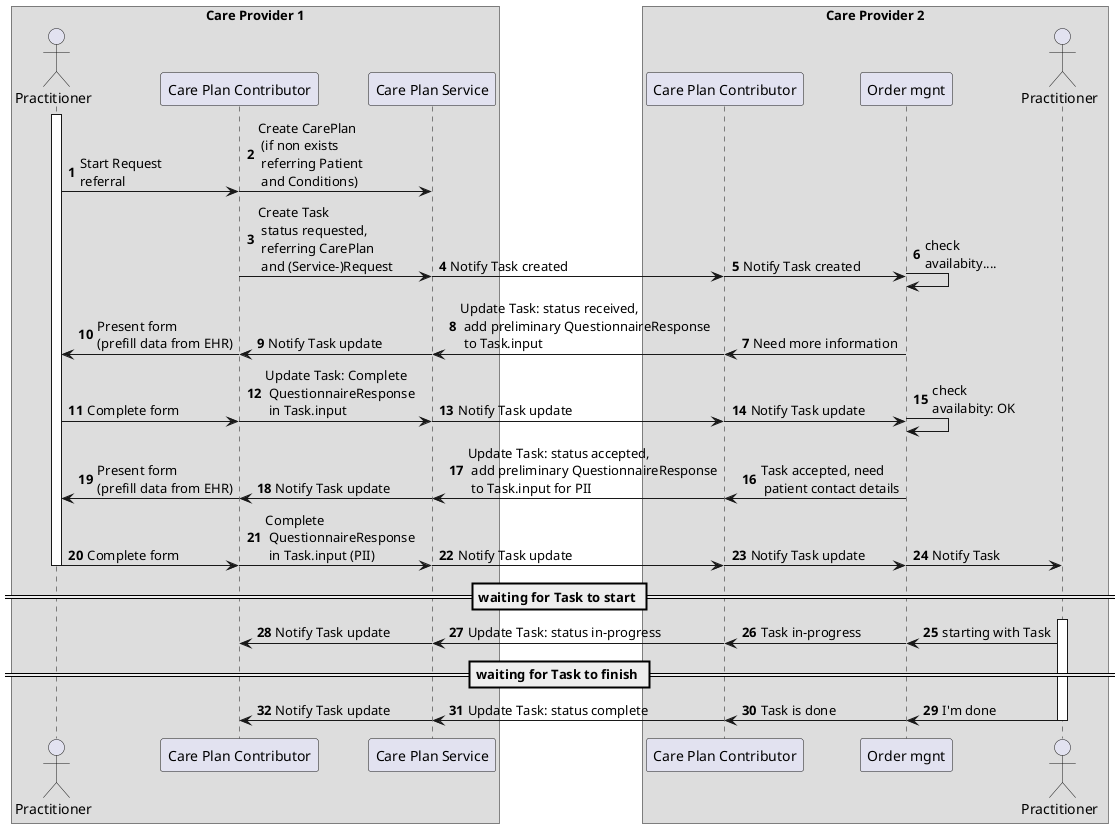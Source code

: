 @startuml task-negotiation-overview-1-2
autonumber
!pragma teoz true

' title Use Case Home monitoring - Hospital onboarding Patient at Monitoring Clinic

box Care Provider 1
    actor "Practitioner" as Practitioner1
    participant "Care Plan Contributor" as CPC1
    participant "Care Plan Service" as CPS
end box
box Care Provider 2
    participant "Care Plan Contributor" as CPC2
    participant "Order mgnt" as EHR2
    actor "Practitioner" as Practitioner2
end box

activate Practitioner1
Practitioner1 -> CPC1 : Start Request\nreferral
& CPC1 -> CPS : Create CarePlan\n (if non exists\n referring Patient\n and Conditions)
CPC1 -> CPS : Create Task\n status requested,\n referring CarePlan\n and (Service-)Request
& CPS -> CPC2  : Notify Task created
& CPC2 -> EHR2  : Notify Task created
& EHR2 -> EHR2 : check\navailabity....

EHR2 -> CPC2 : Need more information
& CPC2 -> CPS  : Update Task: status received,\n add preliminary QuestionnaireResponse\n to Task.input
& CPS -> CPC1 : Notify Task update
& CPC1 -> Practitioner1 : Present form\n(prefill data from EHR)

Practitioner1 -> CPC1 : Complete form
& CPC1 -> CPS : Update Task: Complete\n QuestionnaireResponse\n in Task.input
& CPS -> CPC2 : Notify Task update
& CPC2 -> EHR2 : Notify Task update
& EHR2 -> EHR2 : check\navailabity: OK

EHR2 -> CPC2 : Task accepted, need\n patient contact details
& CPC2 -> CPS : Update Task: status accepted,\n add preliminary QuestionnaireResponse\n to Task.input for PII
& CPS -> CPC1 : Notify Task update
& CPC1 -> Practitioner1 : Present form\n(prefill data from EHR)
Practitioner1 -> CPC1 : Complete form
& CPC1 -> CPS : Complete\n QuestionnaireResponse\n in Task.input (PII)

& CPS -> CPC2 : Notify Task update
& CPC2 -> EHR2 : Notify Task update
& EHR2 -> Practitioner2 : Notify Task
deactivate Practitioner1

== waiting for Task to start ==
activate Practitioner2
Practitioner2 -> EHR2 : starting with Task
& EHR2 -> CPC2 : Task in-progress
& CPC2 -> CPS : Update Task: status in-progress
& CPS -> CPC1 : Notify Task update

== waiting for Task to finish ==
Practitioner2 -> EHR2 : I'm done
& EHR2 -> CPC2 : Task is done
& CPC2 -> CPS : Update Task: status complete
& CPS -> CPC1 : Notify Task update
deactivate Practitioner2
@enduml